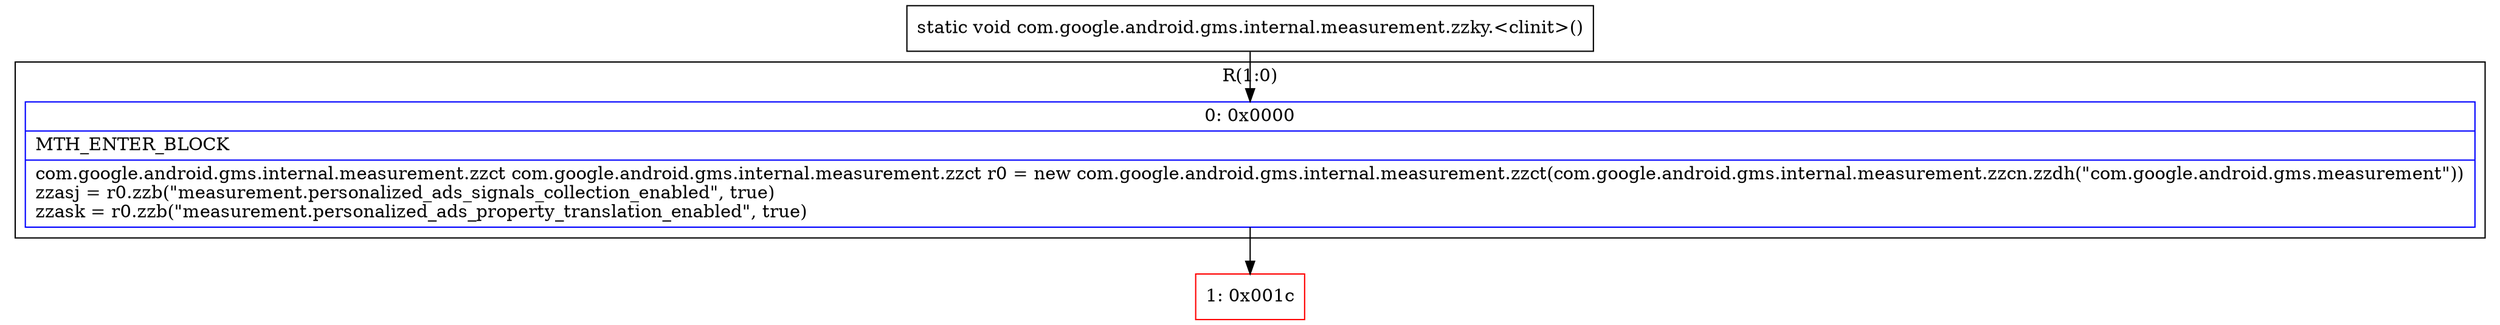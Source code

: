 digraph "CFG forcom.google.android.gms.internal.measurement.zzky.\<clinit\>()V" {
subgraph cluster_Region_1040210980 {
label = "R(1:0)";
node [shape=record,color=blue];
Node_0 [shape=record,label="{0\:\ 0x0000|MTH_ENTER_BLOCK\l|com.google.android.gms.internal.measurement.zzct com.google.android.gms.internal.measurement.zzct r0 = new com.google.android.gms.internal.measurement.zzct(com.google.android.gms.internal.measurement.zzcn.zzdh(\"com.google.android.gms.measurement\"))\lzzasj = r0.zzb(\"measurement.personalized_ads_signals_collection_enabled\", true)\lzzask = r0.zzb(\"measurement.personalized_ads_property_translation_enabled\", true)\l}"];
}
Node_1 [shape=record,color=red,label="{1\:\ 0x001c}"];
MethodNode[shape=record,label="{static void com.google.android.gms.internal.measurement.zzky.\<clinit\>() }"];
MethodNode -> Node_0;
Node_0 -> Node_1;
}

